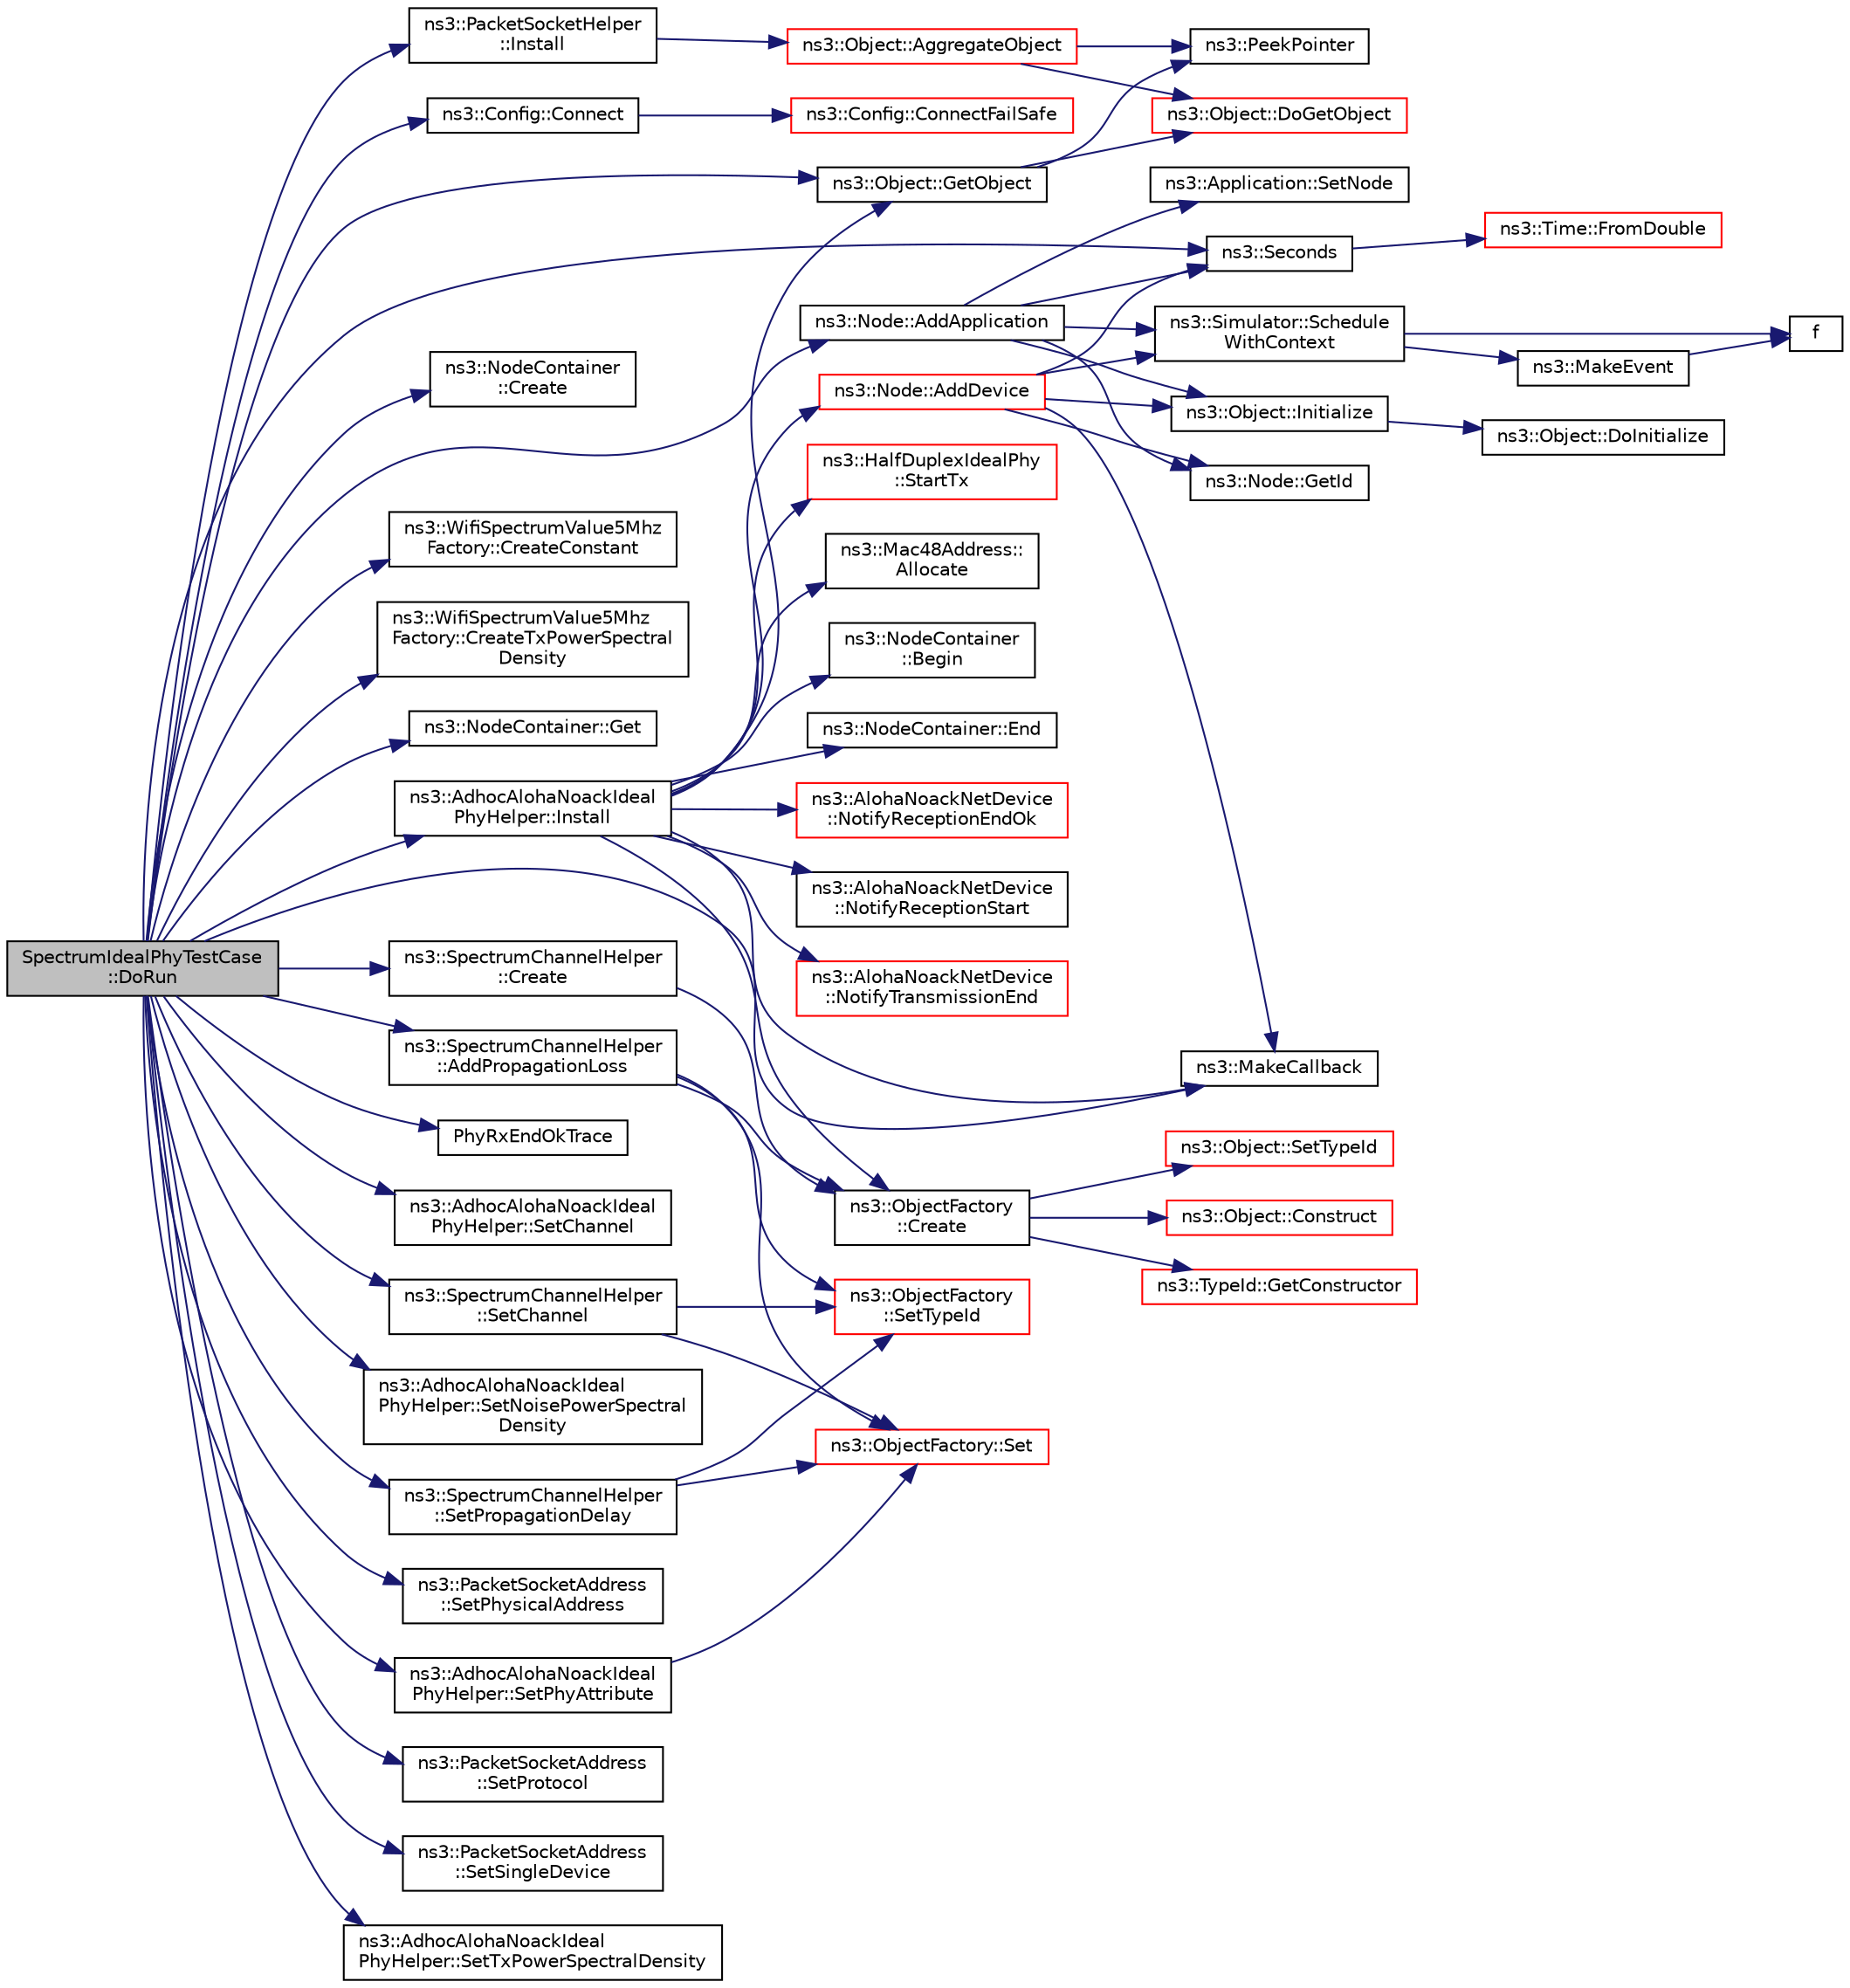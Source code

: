 digraph "SpectrumIdealPhyTestCase::DoRun"
{
 // LATEX_PDF_SIZE
  edge [fontname="Helvetica",fontsize="10",labelfontname="Helvetica",labelfontsize="10"];
  node [fontname="Helvetica",fontsize="10",shape=record];
  rankdir="LR";
  Node1 [label="SpectrumIdealPhyTestCase\l::DoRun",height=0.2,width=0.4,color="black", fillcolor="grey75", style="filled", fontcolor="black",tooltip="Implementation to actually run this TestCase."];
  Node1 -> Node2 [color="midnightblue",fontsize="10",style="solid",fontname="Helvetica"];
  Node2 [label="ns3::Node::AddApplication",height=0.2,width=0.4,color="black", fillcolor="white", style="filled",URL="$classns3_1_1_node.html#ab98b4fdc4aadc86366b80e8a79a53f47",tooltip="Associate an Application to this Node."];
  Node2 -> Node3 [color="midnightblue",fontsize="10",style="solid",fontname="Helvetica"];
  Node3 [label="ns3::Node::GetId",height=0.2,width=0.4,color="black", fillcolor="white", style="filled",URL="$classns3_1_1_node.html#a2ed8663077afcb8db519296b0ada6355",tooltip=" "];
  Node2 -> Node4 [color="midnightblue",fontsize="10",style="solid",fontname="Helvetica"];
  Node4 [label="ns3::Object::Initialize",height=0.2,width=0.4,color="black", fillcolor="white", style="filled",URL="$classns3_1_1_object.html#af4411cb29971772fcd09203474a95078",tooltip="Invoke DoInitialize on all Objects aggregated to this one."];
  Node4 -> Node5 [color="midnightblue",fontsize="10",style="solid",fontname="Helvetica"];
  Node5 [label="ns3::Object::DoInitialize",height=0.2,width=0.4,color="black", fillcolor="white", style="filled",URL="$classns3_1_1_object.html#af8482a521433409fb5c7f749398c9dbe",tooltip="Initialize() implementation."];
  Node2 -> Node6 [color="midnightblue",fontsize="10",style="solid",fontname="Helvetica"];
  Node6 [label="ns3::Simulator::Schedule\lWithContext",height=0.2,width=0.4,color="black", fillcolor="white", style="filled",URL="$classns3_1_1_simulator.html#a6801feda0ccf0595cb48d1e962cd40a1",tooltip="Schedule an event with the given context."];
  Node6 -> Node7 [color="midnightblue",fontsize="10",style="solid",fontname="Helvetica"];
  Node7 [label="f",height=0.2,width=0.4,color="black", fillcolor="white", style="filled",URL="$80211b_8c.html#ae7ffc1a8f84fa47a0812b2f2b9627132",tooltip=" "];
  Node6 -> Node8 [color="midnightblue",fontsize="10",style="solid",fontname="Helvetica"];
  Node8 [label="ns3::MakeEvent",height=0.2,width=0.4,color="black", fillcolor="white", style="filled",URL="$group__makeeventfnptr.html#ga289a28a2497c18a9bd299e5e2014094b",tooltip="Make an EventImpl from a function pointer taking varying numbers of arguments."];
  Node8 -> Node7 [color="midnightblue",fontsize="10",style="solid",fontname="Helvetica"];
  Node2 -> Node9 [color="midnightblue",fontsize="10",style="solid",fontname="Helvetica"];
  Node9 [label="ns3::Seconds",height=0.2,width=0.4,color="black", fillcolor="white", style="filled",URL="$group__timecivil.html#ga33c34b816f8ff6628e33d5c8e9713b9e",tooltip="Construct a Time in the indicated unit."];
  Node9 -> Node10 [color="midnightblue",fontsize="10",style="solid",fontname="Helvetica"];
  Node10 [label="ns3::Time::FromDouble",height=0.2,width=0.4,color="red", fillcolor="white", style="filled",URL="$classns3_1_1_time.html#a60e845f4a74e62495b86356afe604cb4",tooltip="Create a Time equal to value in unit unit."];
  Node2 -> Node15 [color="midnightblue",fontsize="10",style="solid",fontname="Helvetica"];
  Node15 [label="ns3::Application::SetNode",height=0.2,width=0.4,color="black", fillcolor="white", style="filled",URL="$classns3_1_1_application.html#a2cab718227b06a7ea643282c807aed93",tooltip=" "];
  Node1 -> Node16 [color="midnightblue",fontsize="10",style="solid",fontname="Helvetica"];
  Node16 [label="ns3::SpectrumChannelHelper\l::AddPropagationLoss",height=0.2,width=0.4,color="black", fillcolor="white", style="filled",URL="$classns3_1_1_spectrum_channel_helper.html#ab23845170770bda5be7ee8a2b42c452b",tooltip=" "];
  Node16 -> Node17 [color="midnightblue",fontsize="10",style="solid",fontname="Helvetica"];
  Node17 [label="ns3::ObjectFactory\l::Create",height=0.2,width=0.4,color="black", fillcolor="white", style="filled",URL="$classns3_1_1_object_factory.html#a52eda277f4aaab54266134ba48102ad7",tooltip="Create an Object instance of the configured TypeId."];
  Node17 -> Node18 [color="midnightblue",fontsize="10",style="solid",fontname="Helvetica"];
  Node18 [label="ns3::Object::Construct",height=0.2,width=0.4,color="red", fillcolor="white", style="filled",URL="$classns3_1_1_object.html#a636e8411dc5228771f45c9b805d348fa",tooltip="Initialize all member variables registered as Attributes of this TypeId."];
  Node17 -> Node42 [color="midnightblue",fontsize="10",style="solid",fontname="Helvetica"];
  Node42 [label="ns3::TypeId::GetConstructor",height=0.2,width=0.4,color="red", fillcolor="white", style="filled",URL="$classns3_1_1_type_id.html#a66b2628edf921fc88945ec8a8f3a1683",tooltip="Get the constructor callback."];
  Node17 -> Node44 [color="midnightblue",fontsize="10",style="solid",fontname="Helvetica"];
  Node44 [label="ns3::Object::SetTypeId",height=0.2,width=0.4,color="red", fillcolor="white", style="filled",URL="$classns3_1_1_object.html#a19b1ebd8ec8fe404845e665880a6c5ad",tooltip="Set the TypeId of this Object."];
  Node16 -> Node47 [color="midnightblue",fontsize="10",style="solid",fontname="Helvetica"];
  Node47 [label="ns3::ObjectFactory::Set",height=0.2,width=0.4,color="red", fillcolor="white", style="filled",URL="$classns3_1_1_object_factory.html#a3c9d5ed564f08ab4427e113bcc48e1d4",tooltip="Set an attribute to be set during construction."];
  Node16 -> Node53 [color="midnightblue",fontsize="10",style="solid",fontname="Helvetica"];
  Node53 [label="ns3::ObjectFactory\l::SetTypeId",height=0.2,width=0.4,color="red", fillcolor="white", style="filled",URL="$classns3_1_1_object_factory.html#a77dcd099064038a1eb7a6b8251229ec3",tooltip="Set the TypeId of the Objects to be created by this factory."];
  Node1 -> Node54 [color="midnightblue",fontsize="10",style="solid",fontname="Helvetica"];
  Node54 [label="ns3::Config::Connect",height=0.2,width=0.4,color="black", fillcolor="white", style="filled",URL="$group__config.html#ga4014f151241cd0939b6cb64409605736",tooltip=" "];
  Node54 -> Node55 [color="midnightblue",fontsize="10",style="solid",fontname="Helvetica"];
  Node55 [label="ns3::Config::ConnectFailSafe",height=0.2,width=0.4,color="red", fillcolor="white", style="filled",URL="$namespacens3_1_1_config.html#aad60d6903a15881b81e982ad5312114a",tooltip="This function will attempt to find all trace sources which match the input path and will then connect..."];
  Node1 -> Node60 [color="midnightblue",fontsize="10",style="solid",fontname="Helvetica"];
  Node60 [label="ns3::NodeContainer\l::Create",height=0.2,width=0.4,color="black", fillcolor="white", style="filled",URL="$classns3_1_1_node_container.html#a787f059e2813e8b951cc6914d11dfe69",tooltip="Create n nodes and append pointers to them to the end of this NodeContainer."];
  Node1 -> Node61 [color="midnightblue",fontsize="10",style="solid",fontname="Helvetica"];
  Node61 [label="ns3::SpectrumChannelHelper\l::Create",height=0.2,width=0.4,color="black", fillcolor="white", style="filled",URL="$classns3_1_1_spectrum_channel_helper.html#ad4e0f257cc814ed9fc21fc742d9b6476",tooltip=" "];
  Node61 -> Node17 [color="midnightblue",fontsize="10",style="solid",fontname="Helvetica"];
  Node1 -> Node62 [color="midnightblue",fontsize="10",style="solid",fontname="Helvetica"];
  Node62 [label="ns3::WifiSpectrumValue5Mhz\lFactory::CreateConstant",height=0.2,width=0.4,color="black", fillcolor="white", style="filled",URL="$classns3_1_1_wifi_spectrum_value5_mhz_factory.html#a32a04dc83a836da0fcfcc387cabc097f",tooltip="Creates a SpectrumValue instance with a constant value for all frequencies."];
  Node1 -> Node63 [color="midnightblue",fontsize="10",style="solid",fontname="Helvetica"];
  Node63 [label="ns3::WifiSpectrumValue5Mhz\lFactory::CreateTxPowerSpectral\lDensity",height=0.2,width=0.4,color="black", fillcolor="white", style="filled",URL="$classns3_1_1_wifi_spectrum_value5_mhz_factory.html#aa3045151889d535e6e7bf40e0855a92f",tooltip="Creates a SpectrumValue instance that represents the TX Power Spectral Density of a wifi device corre..."];
  Node1 -> Node64 [color="midnightblue",fontsize="10",style="solid",fontname="Helvetica"];
  Node64 [label="ns3::NodeContainer::Get",height=0.2,width=0.4,color="black", fillcolor="white", style="filled",URL="$classns3_1_1_node_container.html#aff885e5a6b02ca4a27f5725de647d96e",tooltip="Get the Ptr<Node> stored in this container at a given index."];
  Node1 -> Node65 [color="midnightblue",fontsize="10",style="solid",fontname="Helvetica"];
  Node65 [label="ns3::Object::GetObject",height=0.2,width=0.4,color="black", fillcolor="white", style="filled",URL="$classns3_1_1_object.html#ad21f5401ff705cd29c37f931ea3afc18",tooltip="Get a pointer to the requested aggregated Object."];
  Node65 -> Node66 [color="midnightblue",fontsize="10",style="solid",fontname="Helvetica"];
  Node66 [label="ns3::Object::DoGetObject",height=0.2,width=0.4,color="red", fillcolor="white", style="filled",URL="$classns3_1_1_object.html#a7c009975f7c0994cb47a69f713745e0a",tooltip="Find an Object of TypeId tid in the aggregates of this Object."];
  Node65 -> Node71 [color="midnightblue",fontsize="10",style="solid",fontname="Helvetica"];
  Node71 [label="ns3::PeekPointer",height=0.2,width=0.4,color="black", fillcolor="white", style="filled",URL="$namespacens3.html#af2a7557fe9afdd98d8f6f8f6e412cf5a",tooltip=" "];
  Node1 -> Node72 [color="midnightblue",fontsize="10",style="solid",fontname="Helvetica"];
  Node72 [label="ns3::AdhocAlohaNoackIdeal\lPhyHelper::Install",height=0.2,width=0.4,color="black", fillcolor="white", style="filled",URL="$classns3_1_1_adhoc_aloha_noack_ideal_phy_helper.html#af934d66802b42e6594fe4fad8920fbc1",tooltip=" "];
  Node72 -> Node73 [color="midnightblue",fontsize="10",style="solid",fontname="Helvetica"];
  Node73 [label="ns3::Node::AddDevice",height=0.2,width=0.4,color="red", fillcolor="white", style="filled",URL="$classns3_1_1_node.html#a42ff83ee1d5d1649c770d3f5b62375de",tooltip="Associate a NetDevice to this node."];
  Node73 -> Node3 [color="midnightblue",fontsize="10",style="solid",fontname="Helvetica"];
  Node73 -> Node4 [color="midnightblue",fontsize="10",style="solid",fontname="Helvetica"];
  Node73 -> Node74 [color="midnightblue",fontsize="10",style="solid",fontname="Helvetica"];
  Node74 [label="ns3::MakeCallback",height=0.2,width=0.4,color="black", fillcolor="white", style="filled",URL="$namespacens3.html#af1dde3c04374147fca0cfe3b0766d664",tooltip="Build Callbacks for class method members which take varying numbers of arguments and potentially retu..."];
  Node73 -> Node6 [color="midnightblue",fontsize="10",style="solid",fontname="Helvetica"];
  Node73 -> Node9 [color="midnightblue",fontsize="10",style="solid",fontname="Helvetica"];
  Node72 -> Node98 [color="midnightblue",fontsize="10",style="solid",fontname="Helvetica"];
  Node98 [label="ns3::Mac48Address::\lAllocate",height=0.2,width=0.4,color="black", fillcolor="white", style="filled",URL="$classns3_1_1_mac48_address.html#a203b53c035649c0d4881fa1115aa2cdb",tooltip="Allocate a new Mac48Address."];
  Node72 -> Node99 [color="midnightblue",fontsize="10",style="solid",fontname="Helvetica"];
  Node99 [label="ns3::NodeContainer\l::Begin",height=0.2,width=0.4,color="black", fillcolor="white", style="filled",URL="$classns3_1_1_node_container.html#a2bfe1f50688c96e0888b1907e1e2f324",tooltip="Get an iterator which refers to the first Node in the container."];
  Node72 -> Node17 [color="midnightblue",fontsize="10",style="solid",fontname="Helvetica"];
  Node72 -> Node100 [color="midnightblue",fontsize="10",style="solid",fontname="Helvetica"];
  Node100 [label="ns3::NodeContainer::End",height=0.2,width=0.4,color="black", fillcolor="white", style="filled",URL="$classns3_1_1_node_container.html#a4904853b5d3e86f622a2ef8b4e959e08",tooltip="Get an iterator which indicates past-the-last Node in the container."];
  Node72 -> Node65 [color="midnightblue",fontsize="10",style="solid",fontname="Helvetica"];
  Node72 -> Node74 [color="midnightblue",fontsize="10",style="solid",fontname="Helvetica"];
  Node72 -> Node101 [color="midnightblue",fontsize="10",style="solid",fontname="Helvetica"];
  Node101 [label="ns3::AlohaNoackNetDevice\l::NotifyReceptionEndOk",height=0.2,width=0.4,color="red", fillcolor="white", style="filled",URL="$classns3_1_1_aloha_noack_net_device.html#ad2a4bfeb92d6ad91a5d5c07918902f58",tooltip="Notify the MAC that the PHY finished a reception successfully."];
  Node72 -> Node127 [color="midnightblue",fontsize="10",style="solid",fontname="Helvetica"];
  Node127 [label="ns3::AlohaNoackNetDevice\l::NotifyReceptionStart",height=0.2,width=0.4,color="black", fillcolor="white", style="filled",URL="$classns3_1_1_aloha_noack_net_device.html#a356254832ab880114c98f939f26843a9",tooltip="Notify the MAC that the PHY has started a reception."];
  Node72 -> Node128 [color="midnightblue",fontsize="10",style="solid",fontname="Helvetica"];
  Node128 [label="ns3::AlohaNoackNetDevice\l::NotifyTransmissionEnd",height=0.2,width=0.4,color="red", fillcolor="white", style="filled",URL="$classns3_1_1_aloha_noack_net_device.html#a7fcff6bdf5cf11f81d22c2ee9e1b1745",tooltip="Notify the MAC that the PHY has finished a previously started transmission."];
  Node72 -> Node140 [color="midnightblue",fontsize="10",style="solid",fontname="Helvetica"];
  Node140 [label="ns3::HalfDuplexIdealPhy\l::StartTx",height=0.2,width=0.4,color="red", fillcolor="white", style="filled",URL="$classns3_1_1_half_duplex_ideal_phy.html#ae5cc5d9c4faab8c4119c7f9a5a631cca",tooltip="Start a transmission."];
  Node1 -> Node155 [color="midnightblue",fontsize="10",style="solid",fontname="Helvetica"];
  Node155 [label="ns3::PacketSocketHelper\l::Install",height=0.2,width=0.4,color="black", fillcolor="white", style="filled",URL="$classns3_1_1_packet_socket_helper.html#acefb3e034a102efc148fac496c5e9f33",tooltip="Aggregate an instance of a ns3::PacketSocketFactory onto the provided node."];
  Node155 -> Node156 [color="midnightblue",fontsize="10",style="solid",fontname="Helvetica"];
  Node156 [label="ns3::Object::AggregateObject",height=0.2,width=0.4,color="red", fillcolor="white", style="filled",URL="$classns3_1_1_object.html#a79dd435d300f3deca814553f561a2922",tooltip="Aggregate two Objects together."];
  Node156 -> Node66 [color="midnightblue",fontsize="10",style="solid",fontname="Helvetica"];
  Node156 -> Node71 [color="midnightblue",fontsize="10",style="solid",fontname="Helvetica"];
  Node1 -> Node74 [color="midnightblue",fontsize="10",style="solid",fontname="Helvetica"];
  Node1 -> Node158 [color="midnightblue",fontsize="10",style="solid",fontname="Helvetica"];
  Node158 [label="PhyRxEndOkTrace",height=0.2,width=0.4,color="black", fillcolor="white", style="filled",URL="$spectrum-ideal-phy-test_8cc.html#abe11a97645f01a1213944fb2cbabeb1a",tooltip=" "];
  Node1 -> Node9 [color="midnightblue",fontsize="10",style="solid",fontname="Helvetica"];
  Node1 -> Node159 [color="midnightblue",fontsize="10",style="solid",fontname="Helvetica"];
  Node159 [label="ns3::AdhocAlohaNoackIdeal\lPhyHelper::SetChannel",height=0.2,width=0.4,color="black", fillcolor="white", style="filled",URL="$classns3_1_1_adhoc_aloha_noack_ideal_phy_helper.html#a9d2c05e23d722e63dafa2d083313ecdb",tooltip="set the SpectrumChannel that will be used by SpectrumPhy instances created by this helper"];
  Node1 -> Node160 [color="midnightblue",fontsize="10",style="solid",fontname="Helvetica"];
  Node160 [label="ns3::SpectrumChannelHelper\l::SetChannel",height=0.2,width=0.4,color="black", fillcolor="white", style="filled",URL="$classns3_1_1_spectrum_channel_helper.html#a11ffe86edea8cdd30f181e41c0e3e29f",tooltip=" "];
  Node160 -> Node47 [color="midnightblue",fontsize="10",style="solid",fontname="Helvetica"];
  Node160 -> Node53 [color="midnightblue",fontsize="10",style="solid",fontname="Helvetica"];
  Node1 -> Node161 [color="midnightblue",fontsize="10",style="solid",fontname="Helvetica"];
  Node161 [label="ns3::AdhocAlohaNoackIdeal\lPhyHelper::SetNoisePowerSpectral\lDensity",height=0.2,width=0.4,color="black", fillcolor="white", style="filled",URL="$classns3_1_1_adhoc_aloha_noack_ideal_phy_helper.html#a6a5f5df28a9bddbe04e8e4815bdce244",tooltip=" "];
  Node1 -> Node162 [color="midnightblue",fontsize="10",style="solid",fontname="Helvetica"];
  Node162 [label="ns3::AdhocAlohaNoackIdeal\lPhyHelper::SetPhyAttribute",height=0.2,width=0.4,color="black", fillcolor="white", style="filled",URL="$classns3_1_1_adhoc_aloha_noack_ideal_phy_helper.html#a073f6728abd6e3880475b29cbc415792",tooltip=" "];
  Node162 -> Node47 [color="midnightblue",fontsize="10",style="solid",fontname="Helvetica"];
  Node1 -> Node163 [color="midnightblue",fontsize="10",style="solid",fontname="Helvetica"];
  Node163 [label="ns3::PacketSocketAddress\l::SetPhysicalAddress",height=0.2,width=0.4,color="black", fillcolor="white", style="filled",URL="$classns3_1_1_packet_socket_address.html#a9452f9410a97e57344e464e25c2ab0f3",tooltip="Set the destination address."];
  Node1 -> Node164 [color="midnightblue",fontsize="10",style="solid",fontname="Helvetica"];
  Node164 [label="ns3::SpectrumChannelHelper\l::SetPropagationDelay",height=0.2,width=0.4,color="black", fillcolor="white", style="filled",URL="$classns3_1_1_spectrum_channel_helper.html#a61788598e0bcb0ac0d0530970a0fca2c",tooltip=" "];
  Node164 -> Node47 [color="midnightblue",fontsize="10",style="solid",fontname="Helvetica"];
  Node164 -> Node53 [color="midnightblue",fontsize="10",style="solid",fontname="Helvetica"];
  Node1 -> Node165 [color="midnightblue",fontsize="10",style="solid",fontname="Helvetica"];
  Node165 [label="ns3::PacketSocketAddress\l::SetProtocol",height=0.2,width=0.4,color="black", fillcolor="white", style="filled",URL="$classns3_1_1_packet_socket_address.html#a9020962e39c238277f3b2f0de605647a",tooltip="Set the protocol."];
  Node1 -> Node166 [color="midnightblue",fontsize="10",style="solid",fontname="Helvetica"];
  Node166 [label="ns3::PacketSocketAddress\l::SetSingleDevice",height=0.2,width=0.4,color="black", fillcolor="white", style="filled",URL="$classns3_1_1_packet_socket_address.html#ad1caa016f4d27c9d5f2c06dbfc53f8a3",tooltip="Set the address to match only a specified NetDevice."];
  Node1 -> Node167 [color="midnightblue",fontsize="10",style="solid",fontname="Helvetica"];
  Node167 [label="ns3::AdhocAlohaNoackIdeal\lPhyHelper::SetTxPowerSpectralDensity",height=0.2,width=0.4,color="black", fillcolor="white", style="filled",URL="$classns3_1_1_adhoc_aloha_noack_ideal_phy_helper.html#a3acada700018db8e04a7a209e4cdf94e",tooltip=" "];
}
